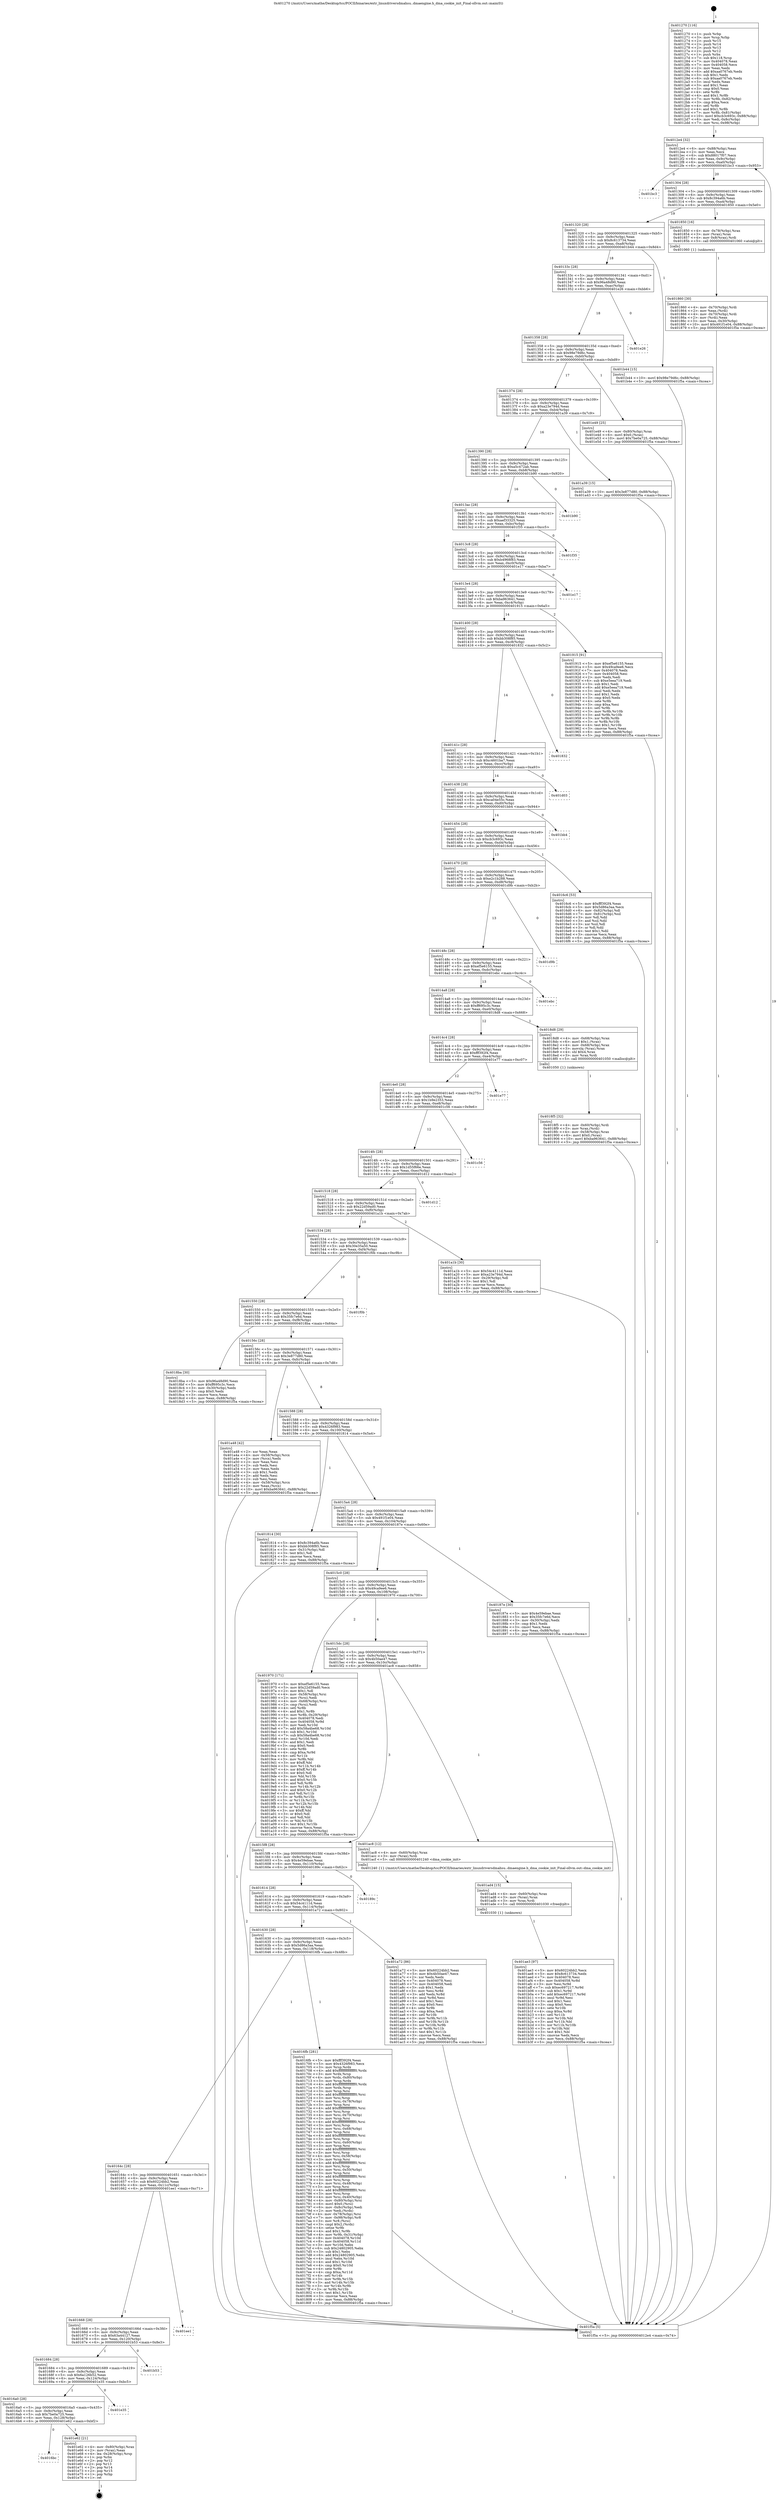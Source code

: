digraph "0x401270" {
  label = "0x401270 (/mnt/c/Users/mathe/Desktop/tcc/POCII/binaries/extr_linuxdriversdmahsu..dmaengine.h_dma_cookie_init_Final-ollvm.out::main(0))"
  labelloc = "t"
  node[shape=record]

  Entry [label="",width=0.3,height=0.3,shape=circle,fillcolor=black,style=filled]
  "0x4012e4" [label="{
     0x4012e4 [32]\l
     | [instrs]\l
     &nbsp;&nbsp;0x4012e4 \<+6\>: mov -0x88(%rbp),%eax\l
     &nbsp;&nbsp;0x4012ea \<+2\>: mov %eax,%ecx\l
     &nbsp;&nbsp;0x4012ec \<+6\>: sub $0x88017f07,%ecx\l
     &nbsp;&nbsp;0x4012f2 \<+6\>: mov %eax,-0x9c(%rbp)\l
     &nbsp;&nbsp;0x4012f8 \<+6\>: mov %ecx,-0xa0(%rbp)\l
     &nbsp;&nbsp;0x4012fe \<+6\>: je 0000000000401bc3 \<main+0x953\>\l
  }"]
  "0x401bc3" [label="{
     0x401bc3\l
  }", style=dashed]
  "0x401304" [label="{
     0x401304 [28]\l
     | [instrs]\l
     &nbsp;&nbsp;0x401304 \<+5\>: jmp 0000000000401309 \<main+0x99\>\l
     &nbsp;&nbsp;0x401309 \<+6\>: mov -0x9c(%rbp),%eax\l
     &nbsp;&nbsp;0x40130f \<+5\>: sub $0x8c394a6b,%eax\l
     &nbsp;&nbsp;0x401314 \<+6\>: mov %eax,-0xa4(%rbp)\l
     &nbsp;&nbsp;0x40131a \<+6\>: je 0000000000401850 \<main+0x5e0\>\l
  }"]
  Exit [label="",width=0.3,height=0.3,shape=circle,fillcolor=black,style=filled,peripheries=2]
  "0x401850" [label="{
     0x401850 [16]\l
     | [instrs]\l
     &nbsp;&nbsp;0x401850 \<+4\>: mov -0x78(%rbp),%rax\l
     &nbsp;&nbsp;0x401854 \<+3\>: mov (%rax),%rax\l
     &nbsp;&nbsp;0x401857 \<+4\>: mov 0x8(%rax),%rdi\l
     &nbsp;&nbsp;0x40185b \<+5\>: call 0000000000401060 \<atoi@plt\>\l
     | [calls]\l
     &nbsp;&nbsp;0x401060 \{1\} (unknown)\l
  }"]
  "0x401320" [label="{
     0x401320 [28]\l
     | [instrs]\l
     &nbsp;&nbsp;0x401320 \<+5\>: jmp 0000000000401325 \<main+0xb5\>\l
     &nbsp;&nbsp;0x401325 \<+6\>: mov -0x9c(%rbp),%eax\l
     &nbsp;&nbsp;0x40132b \<+5\>: sub $0x8c613734,%eax\l
     &nbsp;&nbsp;0x401330 \<+6\>: mov %eax,-0xa8(%rbp)\l
     &nbsp;&nbsp;0x401336 \<+6\>: je 0000000000401b44 \<main+0x8d4\>\l
  }"]
  "0x4016bc" [label="{
     0x4016bc\l
  }", style=dashed]
  "0x401b44" [label="{
     0x401b44 [15]\l
     | [instrs]\l
     &nbsp;&nbsp;0x401b44 \<+10\>: movl $0x98e79d6c,-0x88(%rbp)\l
     &nbsp;&nbsp;0x401b4e \<+5\>: jmp 0000000000401f5a \<main+0xcea\>\l
  }"]
  "0x40133c" [label="{
     0x40133c [28]\l
     | [instrs]\l
     &nbsp;&nbsp;0x40133c \<+5\>: jmp 0000000000401341 \<main+0xd1\>\l
     &nbsp;&nbsp;0x401341 \<+6\>: mov -0x9c(%rbp),%eax\l
     &nbsp;&nbsp;0x401347 \<+5\>: sub $0x96a48d90,%eax\l
     &nbsp;&nbsp;0x40134c \<+6\>: mov %eax,-0xac(%rbp)\l
     &nbsp;&nbsp;0x401352 \<+6\>: je 0000000000401e26 \<main+0xbb6\>\l
  }"]
  "0x401e62" [label="{
     0x401e62 [21]\l
     | [instrs]\l
     &nbsp;&nbsp;0x401e62 \<+4\>: mov -0x80(%rbp),%rax\l
     &nbsp;&nbsp;0x401e66 \<+2\>: mov (%rax),%eax\l
     &nbsp;&nbsp;0x401e68 \<+4\>: lea -0x28(%rbp),%rsp\l
     &nbsp;&nbsp;0x401e6c \<+1\>: pop %rbx\l
     &nbsp;&nbsp;0x401e6d \<+2\>: pop %r12\l
     &nbsp;&nbsp;0x401e6f \<+2\>: pop %r13\l
     &nbsp;&nbsp;0x401e71 \<+2\>: pop %r14\l
     &nbsp;&nbsp;0x401e73 \<+2\>: pop %r15\l
     &nbsp;&nbsp;0x401e75 \<+1\>: pop %rbp\l
     &nbsp;&nbsp;0x401e76 \<+1\>: ret\l
  }"]
  "0x401e26" [label="{
     0x401e26\l
  }", style=dashed]
  "0x401358" [label="{
     0x401358 [28]\l
     | [instrs]\l
     &nbsp;&nbsp;0x401358 \<+5\>: jmp 000000000040135d \<main+0xed\>\l
     &nbsp;&nbsp;0x40135d \<+6\>: mov -0x9c(%rbp),%eax\l
     &nbsp;&nbsp;0x401363 \<+5\>: sub $0x98e79d6c,%eax\l
     &nbsp;&nbsp;0x401368 \<+6\>: mov %eax,-0xb0(%rbp)\l
     &nbsp;&nbsp;0x40136e \<+6\>: je 0000000000401e49 \<main+0xbd9\>\l
  }"]
  "0x4016a0" [label="{
     0x4016a0 [28]\l
     | [instrs]\l
     &nbsp;&nbsp;0x4016a0 \<+5\>: jmp 00000000004016a5 \<main+0x435\>\l
     &nbsp;&nbsp;0x4016a5 \<+6\>: mov -0x9c(%rbp),%eax\l
     &nbsp;&nbsp;0x4016ab \<+5\>: sub $0x7be0a725,%eax\l
     &nbsp;&nbsp;0x4016b0 \<+6\>: mov %eax,-0x128(%rbp)\l
     &nbsp;&nbsp;0x4016b6 \<+6\>: je 0000000000401e62 \<main+0xbf2\>\l
  }"]
  "0x401e49" [label="{
     0x401e49 [25]\l
     | [instrs]\l
     &nbsp;&nbsp;0x401e49 \<+4\>: mov -0x80(%rbp),%rax\l
     &nbsp;&nbsp;0x401e4d \<+6\>: movl $0x0,(%rax)\l
     &nbsp;&nbsp;0x401e53 \<+10\>: movl $0x7be0a725,-0x88(%rbp)\l
     &nbsp;&nbsp;0x401e5d \<+5\>: jmp 0000000000401f5a \<main+0xcea\>\l
  }"]
  "0x401374" [label="{
     0x401374 [28]\l
     | [instrs]\l
     &nbsp;&nbsp;0x401374 \<+5\>: jmp 0000000000401379 \<main+0x109\>\l
     &nbsp;&nbsp;0x401379 \<+6\>: mov -0x9c(%rbp),%eax\l
     &nbsp;&nbsp;0x40137f \<+5\>: sub $0xa23e794d,%eax\l
     &nbsp;&nbsp;0x401384 \<+6\>: mov %eax,-0xb4(%rbp)\l
     &nbsp;&nbsp;0x40138a \<+6\>: je 0000000000401a39 \<main+0x7c9\>\l
  }"]
  "0x401e35" [label="{
     0x401e35\l
  }", style=dashed]
  "0x401a39" [label="{
     0x401a39 [15]\l
     | [instrs]\l
     &nbsp;&nbsp;0x401a39 \<+10\>: movl $0x3e877d80,-0x88(%rbp)\l
     &nbsp;&nbsp;0x401a43 \<+5\>: jmp 0000000000401f5a \<main+0xcea\>\l
  }"]
  "0x401390" [label="{
     0x401390 [28]\l
     | [instrs]\l
     &nbsp;&nbsp;0x401390 \<+5\>: jmp 0000000000401395 \<main+0x125\>\l
     &nbsp;&nbsp;0x401395 \<+6\>: mov -0x9c(%rbp),%eax\l
     &nbsp;&nbsp;0x40139b \<+5\>: sub $0xa5c472ab,%eax\l
     &nbsp;&nbsp;0x4013a0 \<+6\>: mov %eax,-0xb8(%rbp)\l
     &nbsp;&nbsp;0x4013a6 \<+6\>: je 0000000000401b90 \<main+0x920\>\l
  }"]
  "0x401684" [label="{
     0x401684 [28]\l
     | [instrs]\l
     &nbsp;&nbsp;0x401684 \<+5\>: jmp 0000000000401689 \<main+0x419\>\l
     &nbsp;&nbsp;0x401689 \<+6\>: mov -0x9c(%rbp),%eax\l
     &nbsp;&nbsp;0x40168f \<+5\>: sub $0x6a126b52,%eax\l
     &nbsp;&nbsp;0x401694 \<+6\>: mov %eax,-0x124(%rbp)\l
     &nbsp;&nbsp;0x40169a \<+6\>: je 0000000000401e35 \<main+0xbc5\>\l
  }"]
  "0x401b90" [label="{
     0x401b90\l
  }", style=dashed]
  "0x4013ac" [label="{
     0x4013ac [28]\l
     | [instrs]\l
     &nbsp;&nbsp;0x4013ac \<+5\>: jmp 00000000004013b1 \<main+0x141\>\l
     &nbsp;&nbsp;0x4013b1 \<+6\>: mov -0x9c(%rbp),%eax\l
     &nbsp;&nbsp;0x4013b7 \<+5\>: sub $0xaef33325,%eax\l
     &nbsp;&nbsp;0x4013bc \<+6\>: mov %eax,-0xbc(%rbp)\l
     &nbsp;&nbsp;0x4013c2 \<+6\>: je 0000000000401f35 \<main+0xcc5\>\l
  }"]
  "0x401b53" [label="{
     0x401b53\l
  }", style=dashed]
  "0x401f35" [label="{
     0x401f35\l
  }", style=dashed]
  "0x4013c8" [label="{
     0x4013c8 [28]\l
     | [instrs]\l
     &nbsp;&nbsp;0x4013c8 \<+5\>: jmp 00000000004013cd \<main+0x15d\>\l
     &nbsp;&nbsp;0x4013cd \<+6\>: mov -0x9c(%rbp),%eax\l
     &nbsp;&nbsp;0x4013d3 \<+5\>: sub $0xb4968f83,%eax\l
     &nbsp;&nbsp;0x4013d8 \<+6\>: mov %eax,-0xc0(%rbp)\l
     &nbsp;&nbsp;0x4013de \<+6\>: je 0000000000401e17 \<main+0xba7\>\l
  }"]
  "0x401668" [label="{
     0x401668 [28]\l
     | [instrs]\l
     &nbsp;&nbsp;0x401668 \<+5\>: jmp 000000000040166d \<main+0x3fd\>\l
     &nbsp;&nbsp;0x40166d \<+6\>: mov -0x9c(%rbp),%eax\l
     &nbsp;&nbsp;0x401673 \<+5\>: sub $0x63a44127,%eax\l
     &nbsp;&nbsp;0x401678 \<+6\>: mov %eax,-0x120(%rbp)\l
     &nbsp;&nbsp;0x40167e \<+6\>: je 0000000000401b53 \<main+0x8e3\>\l
  }"]
  "0x401e17" [label="{
     0x401e17\l
  }", style=dashed]
  "0x4013e4" [label="{
     0x4013e4 [28]\l
     | [instrs]\l
     &nbsp;&nbsp;0x4013e4 \<+5\>: jmp 00000000004013e9 \<main+0x179\>\l
     &nbsp;&nbsp;0x4013e9 \<+6\>: mov -0x9c(%rbp),%eax\l
     &nbsp;&nbsp;0x4013ef \<+5\>: sub $0xba963641,%eax\l
     &nbsp;&nbsp;0x4013f4 \<+6\>: mov %eax,-0xc4(%rbp)\l
     &nbsp;&nbsp;0x4013fa \<+6\>: je 0000000000401915 \<main+0x6a5\>\l
  }"]
  "0x401ee1" [label="{
     0x401ee1\l
  }", style=dashed]
  "0x401915" [label="{
     0x401915 [91]\l
     | [instrs]\l
     &nbsp;&nbsp;0x401915 \<+5\>: mov $0xef5e6155,%eax\l
     &nbsp;&nbsp;0x40191a \<+5\>: mov $0x49ca9ee6,%ecx\l
     &nbsp;&nbsp;0x40191f \<+7\>: mov 0x404078,%edx\l
     &nbsp;&nbsp;0x401926 \<+7\>: mov 0x404058,%esi\l
     &nbsp;&nbsp;0x40192d \<+2\>: mov %edx,%edi\l
     &nbsp;&nbsp;0x40192f \<+6\>: sub $0xe5eea719,%edi\l
     &nbsp;&nbsp;0x401935 \<+3\>: sub $0x1,%edi\l
     &nbsp;&nbsp;0x401938 \<+6\>: add $0xe5eea719,%edi\l
     &nbsp;&nbsp;0x40193e \<+3\>: imul %edi,%edx\l
     &nbsp;&nbsp;0x401941 \<+3\>: and $0x1,%edx\l
     &nbsp;&nbsp;0x401944 \<+3\>: cmp $0x0,%edx\l
     &nbsp;&nbsp;0x401947 \<+4\>: sete %r8b\l
     &nbsp;&nbsp;0x40194b \<+3\>: cmp $0xa,%esi\l
     &nbsp;&nbsp;0x40194e \<+4\>: setl %r9b\l
     &nbsp;&nbsp;0x401952 \<+3\>: mov %r8b,%r10b\l
     &nbsp;&nbsp;0x401955 \<+3\>: and %r9b,%r10b\l
     &nbsp;&nbsp;0x401958 \<+3\>: xor %r9b,%r8b\l
     &nbsp;&nbsp;0x40195b \<+3\>: or %r8b,%r10b\l
     &nbsp;&nbsp;0x40195e \<+4\>: test $0x1,%r10b\l
     &nbsp;&nbsp;0x401962 \<+3\>: cmovne %ecx,%eax\l
     &nbsp;&nbsp;0x401965 \<+6\>: mov %eax,-0x88(%rbp)\l
     &nbsp;&nbsp;0x40196b \<+5\>: jmp 0000000000401f5a \<main+0xcea\>\l
  }"]
  "0x401400" [label="{
     0x401400 [28]\l
     | [instrs]\l
     &nbsp;&nbsp;0x401400 \<+5\>: jmp 0000000000401405 \<main+0x195\>\l
     &nbsp;&nbsp;0x401405 \<+6\>: mov -0x9c(%rbp),%eax\l
     &nbsp;&nbsp;0x40140b \<+5\>: sub $0xbb308f85,%eax\l
     &nbsp;&nbsp;0x401410 \<+6\>: mov %eax,-0xc8(%rbp)\l
     &nbsp;&nbsp;0x401416 \<+6\>: je 0000000000401832 \<main+0x5c2\>\l
  }"]
  "0x401ae3" [label="{
     0x401ae3 [97]\l
     | [instrs]\l
     &nbsp;&nbsp;0x401ae3 \<+5\>: mov $0x60224bb2,%ecx\l
     &nbsp;&nbsp;0x401ae8 \<+5\>: mov $0x8c613734,%edx\l
     &nbsp;&nbsp;0x401aed \<+7\>: mov 0x404078,%esi\l
     &nbsp;&nbsp;0x401af4 \<+8\>: mov 0x404058,%r8d\l
     &nbsp;&nbsp;0x401afc \<+3\>: mov %esi,%r9d\l
     &nbsp;&nbsp;0x401aff \<+7\>: sub $0xec697217,%r9d\l
     &nbsp;&nbsp;0x401b06 \<+4\>: sub $0x1,%r9d\l
     &nbsp;&nbsp;0x401b0a \<+7\>: add $0xec697217,%r9d\l
     &nbsp;&nbsp;0x401b11 \<+4\>: imul %r9d,%esi\l
     &nbsp;&nbsp;0x401b15 \<+3\>: and $0x1,%esi\l
     &nbsp;&nbsp;0x401b18 \<+3\>: cmp $0x0,%esi\l
     &nbsp;&nbsp;0x401b1b \<+4\>: sete %r10b\l
     &nbsp;&nbsp;0x401b1f \<+4\>: cmp $0xa,%r8d\l
     &nbsp;&nbsp;0x401b23 \<+4\>: setl %r11b\l
     &nbsp;&nbsp;0x401b27 \<+3\>: mov %r10b,%bl\l
     &nbsp;&nbsp;0x401b2a \<+3\>: and %r11b,%bl\l
     &nbsp;&nbsp;0x401b2d \<+3\>: xor %r11b,%r10b\l
     &nbsp;&nbsp;0x401b30 \<+3\>: or %r10b,%bl\l
     &nbsp;&nbsp;0x401b33 \<+3\>: test $0x1,%bl\l
     &nbsp;&nbsp;0x401b36 \<+3\>: cmovne %edx,%ecx\l
     &nbsp;&nbsp;0x401b39 \<+6\>: mov %ecx,-0x88(%rbp)\l
     &nbsp;&nbsp;0x401b3f \<+5\>: jmp 0000000000401f5a \<main+0xcea\>\l
  }"]
  "0x401832" [label="{
     0x401832\l
  }", style=dashed]
  "0x40141c" [label="{
     0x40141c [28]\l
     | [instrs]\l
     &nbsp;&nbsp;0x40141c \<+5\>: jmp 0000000000401421 \<main+0x1b1\>\l
     &nbsp;&nbsp;0x401421 \<+6\>: mov -0x9c(%rbp),%eax\l
     &nbsp;&nbsp;0x401427 \<+5\>: sub $0xc4601ba7,%eax\l
     &nbsp;&nbsp;0x40142c \<+6\>: mov %eax,-0xcc(%rbp)\l
     &nbsp;&nbsp;0x401432 \<+6\>: je 0000000000401d03 \<main+0xa93\>\l
  }"]
  "0x401ad4" [label="{
     0x401ad4 [15]\l
     | [instrs]\l
     &nbsp;&nbsp;0x401ad4 \<+4\>: mov -0x60(%rbp),%rax\l
     &nbsp;&nbsp;0x401ad8 \<+3\>: mov (%rax),%rax\l
     &nbsp;&nbsp;0x401adb \<+3\>: mov %rax,%rdi\l
     &nbsp;&nbsp;0x401ade \<+5\>: call 0000000000401030 \<free@plt\>\l
     | [calls]\l
     &nbsp;&nbsp;0x401030 \{1\} (unknown)\l
  }"]
  "0x401d03" [label="{
     0x401d03\l
  }", style=dashed]
  "0x401438" [label="{
     0x401438 [28]\l
     | [instrs]\l
     &nbsp;&nbsp;0x401438 \<+5\>: jmp 000000000040143d \<main+0x1cd\>\l
     &nbsp;&nbsp;0x40143d \<+6\>: mov -0x9c(%rbp),%eax\l
     &nbsp;&nbsp;0x401443 \<+5\>: sub $0xca04e55c,%eax\l
     &nbsp;&nbsp;0x401448 \<+6\>: mov %eax,-0xd0(%rbp)\l
     &nbsp;&nbsp;0x40144e \<+6\>: je 0000000000401bb4 \<main+0x944\>\l
  }"]
  "0x4018f5" [label="{
     0x4018f5 [32]\l
     | [instrs]\l
     &nbsp;&nbsp;0x4018f5 \<+4\>: mov -0x60(%rbp),%rdi\l
     &nbsp;&nbsp;0x4018f9 \<+3\>: mov %rax,(%rdi)\l
     &nbsp;&nbsp;0x4018fc \<+4\>: mov -0x58(%rbp),%rax\l
     &nbsp;&nbsp;0x401900 \<+6\>: movl $0x0,(%rax)\l
     &nbsp;&nbsp;0x401906 \<+10\>: movl $0xba963641,-0x88(%rbp)\l
     &nbsp;&nbsp;0x401910 \<+5\>: jmp 0000000000401f5a \<main+0xcea\>\l
  }"]
  "0x401bb4" [label="{
     0x401bb4\l
  }", style=dashed]
  "0x401454" [label="{
     0x401454 [28]\l
     | [instrs]\l
     &nbsp;&nbsp;0x401454 \<+5\>: jmp 0000000000401459 \<main+0x1e9\>\l
     &nbsp;&nbsp;0x401459 \<+6\>: mov -0x9c(%rbp),%eax\l
     &nbsp;&nbsp;0x40145f \<+5\>: sub $0xcb3c693c,%eax\l
     &nbsp;&nbsp;0x401464 \<+6\>: mov %eax,-0xd4(%rbp)\l
     &nbsp;&nbsp;0x40146a \<+6\>: je 00000000004016c6 \<main+0x456\>\l
  }"]
  "0x401860" [label="{
     0x401860 [30]\l
     | [instrs]\l
     &nbsp;&nbsp;0x401860 \<+4\>: mov -0x70(%rbp),%rdi\l
     &nbsp;&nbsp;0x401864 \<+2\>: mov %eax,(%rdi)\l
     &nbsp;&nbsp;0x401866 \<+4\>: mov -0x70(%rbp),%rdi\l
     &nbsp;&nbsp;0x40186a \<+2\>: mov (%rdi),%eax\l
     &nbsp;&nbsp;0x40186c \<+3\>: mov %eax,-0x30(%rbp)\l
     &nbsp;&nbsp;0x40186f \<+10\>: movl $0x491f1e04,-0x88(%rbp)\l
     &nbsp;&nbsp;0x401879 \<+5\>: jmp 0000000000401f5a \<main+0xcea\>\l
  }"]
  "0x4016c6" [label="{
     0x4016c6 [53]\l
     | [instrs]\l
     &nbsp;&nbsp;0x4016c6 \<+5\>: mov $0xfff392f4,%eax\l
     &nbsp;&nbsp;0x4016cb \<+5\>: mov $0x5d86a3aa,%ecx\l
     &nbsp;&nbsp;0x4016d0 \<+6\>: mov -0x82(%rbp),%dl\l
     &nbsp;&nbsp;0x4016d6 \<+7\>: mov -0x81(%rbp),%sil\l
     &nbsp;&nbsp;0x4016dd \<+3\>: mov %dl,%dil\l
     &nbsp;&nbsp;0x4016e0 \<+3\>: and %sil,%dil\l
     &nbsp;&nbsp;0x4016e3 \<+3\>: xor %sil,%dl\l
     &nbsp;&nbsp;0x4016e6 \<+3\>: or %dl,%dil\l
     &nbsp;&nbsp;0x4016e9 \<+4\>: test $0x1,%dil\l
     &nbsp;&nbsp;0x4016ed \<+3\>: cmovne %ecx,%eax\l
     &nbsp;&nbsp;0x4016f0 \<+6\>: mov %eax,-0x88(%rbp)\l
     &nbsp;&nbsp;0x4016f6 \<+5\>: jmp 0000000000401f5a \<main+0xcea\>\l
  }"]
  "0x401470" [label="{
     0x401470 [28]\l
     | [instrs]\l
     &nbsp;&nbsp;0x401470 \<+5\>: jmp 0000000000401475 \<main+0x205\>\l
     &nbsp;&nbsp;0x401475 \<+6\>: mov -0x9c(%rbp),%eax\l
     &nbsp;&nbsp;0x40147b \<+5\>: sub $0xe2c1b288,%eax\l
     &nbsp;&nbsp;0x401480 \<+6\>: mov %eax,-0xd8(%rbp)\l
     &nbsp;&nbsp;0x401486 \<+6\>: je 0000000000401d9b \<main+0xb2b\>\l
  }"]
  "0x401f5a" [label="{
     0x401f5a [5]\l
     | [instrs]\l
     &nbsp;&nbsp;0x401f5a \<+5\>: jmp 00000000004012e4 \<main+0x74\>\l
  }"]
  "0x401270" [label="{
     0x401270 [116]\l
     | [instrs]\l
     &nbsp;&nbsp;0x401270 \<+1\>: push %rbp\l
     &nbsp;&nbsp;0x401271 \<+3\>: mov %rsp,%rbp\l
     &nbsp;&nbsp;0x401274 \<+2\>: push %r15\l
     &nbsp;&nbsp;0x401276 \<+2\>: push %r14\l
     &nbsp;&nbsp;0x401278 \<+2\>: push %r13\l
     &nbsp;&nbsp;0x40127a \<+2\>: push %r12\l
     &nbsp;&nbsp;0x40127c \<+1\>: push %rbx\l
     &nbsp;&nbsp;0x40127d \<+7\>: sub $0x118,%rsp\l
     &nbsp;&nbsp;0x401284 \<+7\>: mov 0x404078,%eax\l
     &nbsp;&nbsp;0x40128b \<+7\>: mov 0x404058,%ecx\l
     &nbsp;&nbsp;0x401292 \<+2\>: mov %eax,%edx\l
     &nbsp;&nbsp;0x401294 \<+6\>: add $0xaa0767eb,%edx\l
     &nbsp;&nbsp;0x40129a \<+3\>: sub $0x1,%edx\l
     &nbsp;&nbsp;0x40129d \<+6\>: sub $0xaa0767eb,%edx\l
     &nbsp;&nbsp;0x4012a3 \<+3\>: imul %edx,%eax\l
     &nbsp;&nbsp;0x4012a6 \<+3\>: and $0x1,%eax\l
     &nbsp;&nbsp;0x4012a9 \<+3\>: cmp $0x0,%eax\l
     &nbsp;&nbsp;0x4012ac \<+4\>: sete %r8b\l
     &nbsp;&nbsp;0x4012b0 \<+4\>: and $0x1,%r8b\l
     &nbsp;&nbsp;0x4012b4 \<+7\>: mov %r8b,-0x82(%rbp)\l
     &nbsp;&nbsp;0x4012bb \<+3\>: cmp $0xa,%ecx\l
     &nbsp;&nbsp;0x4012be \<+4\>: setl %r8b\l
     &nbsp;&nbsp;0x4012c2 \<+4\>: and $0x1,%r8b\l
     &nbsp;&nbsp;0x4012c6 \<+7\>: mov %r8b,-0x81(%rbp)\l
     &nbsp;&nbsp;0x4012cd \<+10\>: movl $0xcb3c693c,-0x88(%rbp)\l
     &nbsp;&nbsp;0x4012d7 \<+6\>: mov %edi,-0x8c(%rbp)\l
     &nbsp;&nbsp;0x4012dd \<+7\>: mov %rsi,-0x98(%rbp)\l
  }"]
  "0x40164c" [label="{
     0x40164c [28]\l
     | [instrs]\l
     &nbsp;&nbsp;0x40164c \<+5\>: jmp 0000000000401651 \<main+0x3e1\>\l
     &nbsp;&nbsp;0x401651 \<+6\>: mov -0x9c(%rbp),%eax\l
     &nbsp;&nbsp;0x401657 \<+5\>: sub $0x60224bb2,%eax\l
     &nbsp;&nbsp;0x40165c \<+6\>: mov %eax,-0x11c(%rbp)\l
     &nbsp;&nbsp;0x401662 \<+6\>: je 0000000000401ee1 \<main+0xc71\>\l
  }"]
  "0x401d9b" [label="{
     0x401d9b\l
  }", style=dashed]
  "0x40148c" [label="{
     0x40148c [28]\l
     | [instrs]\l
     &nbsp;&nbsp;0x40148c \<+5\>: jmp 0000000000401491 \<main+0x221\>\l
     &nbsp;&nbsp;0x401491 \<+6\>: mov -0x9c(%rbp),%eax\l
     &nbsp;&nbsp;0x401497 \<+5\>: sub $0xef5e6155,%eax\l
     &nbsp;&nbsp;0x40149c \<+6\>: mov %eax,-0xdc(%rbp)\l
     &nbsp;&nbsp;0x4014a2 \<+6\>: je 0000000000401ebc \<main+0xc4c\>\l
  }"]
  "0x4016fb" [label="{
     0x4016fb [281]\l
     | [instrs]\l
     &nbsp;&nbsp;0x4016fb \<+5\>: mov $0xfff392f4,%eax\l
     &nbsp;&nbsp;0x401700 \<+5\>: mov $0x4326f983,%ecx\l
     &nbsp;&nbsp;0x401705 \<+3\>: mov %rsp,%rdx\l
     &nbsp;&nbsp;0x401708 \<+4\>: add $0xfffffffffffffff0,%rdx\l
     &nbsp;&nbsp;0x40170c \<+3\>: mov %rdx,%rsp\l
     &nbsp;&nbsp;0x40170f \<+4\>: mov %rdx,-0x80(%rbp)\l
     &nbsp;&nbsp;0x401713 \<+3\>: mov %rsp,%rdx\l
     &nbsp;&nbsp;0x401716 \<+4\>: add $0xfffffffffffffff0,%rdx\l
     &nbsp;&nbsp;0x40171a \<+3\>: mov %rdx,%rsp\l
     &nbsp;&nbsp;0x40171d \<+3\>: mov %rsp,%rsi\l
     &nbsp;&nbsp;0x401720 \<+4\>: add $0xfffffffffffffff0,%rsi\l
     &nbsp;&nbsp;0x401724 \<+3\>: mov %rsi,%rsp\l
     &nbsp;&nbsp;0x401727 \<+4\>: mov %rsi,-0x78(%rbp)\l
     &nbsp;&nbsp;0x40172b \<+3\>: mov %rsp,%rsi\l
     &nbsp;&nbsp;0x40172e \<+4\>: add $0xfffffffffffffff0,%rsi\l
     &nbsp;&nbsp;0x401732 \<+3\>: mov %rsi,%rsp\l
     &nbsp;&nbsp;0x401735 \<+4\>: mov %rsi,-0x70(%rbp)\l
     &nbsp;&nbsp;0x401739 \<+3\>: mov %rsp,%rsi\l
     &nbsp;&nbsp;0x40173c \<+4\>: add $0xfffffffffffffff0,%rsi\l
     &nbsp;&nbsp;0x401740 \<+3\>: mov %rsi,%rsp\l
     &nbsp;&nbsp;0x401743 \<+4\>: mov %rsi,-0x68(%rbp)\l
     &nbsp;&nbsp;0x401747 \<+3\>: mov %rsp,%rsi\l
     &nbsp;&nbsp;0x40174a \<+4\>: add $0xfffffffffffffff0,%rsi\l
     &nbsp;&nbsp;0x40174e \<+3\>: mov %rsi,%rsp\l
     &nbsp;&nbsp;0x401751 \<+4\>: mov %rsi,-0x60(%rbp)\l
     &nbsp;&nbsp;0x401755 \<+3\>: mov %rsp,%rsi\l
     &nbsp;&nbsp;0x401758 \<+4\>: add $0xfffffffffffffff0,%rsi\l
     &nbsp;&nbsp;0x40175c \<+3\>: mov %rsi,%rsp\l
     &nbsp;&nbsp;0x40175f \<+4\>: mov %rsi,-0x58(%rbp)\l
     &nbsp;&nbsp;0x401763 \<+3\>: mov %rsp,%rsi\l
     &nbsp;&nbsp;0x401766 \<+4\>: add $0xfffffffffffffff0,%rsi\l
     &nbsp;&nbsp;0x40176a \<+3\>: mov %rsi,%rsp\l
     &nbsp;&nbsp;0x40176d \<+4\>: mov %rsi,-0x50(%rbp)\l
     &nbsp;&nbsp;0x401771 \<+3\>: mov %rsp,%rsi\l
     &nbsp;&nbsp;0x401774 \<+4\>: add $0xfffffffffffffff0,%rsi\l
     &nbsp;&nbsp;0x401778 \<+3\>: mov %rsi,%rsp\l
     &nbsp;&nbsp;0x40177b \<+4\>: mov %rsi,-0x48(%rbp)\l
     &nbsp;&nbsp;0x40177f \<+3\>: mov %rsp,%rsi\l
     &nbsp;&nbsp;0x401782 \<+4\>: add $0xfffffffffffffff0,%rsi\l
     &nbsp;&nbsp;0x401786 \<+3\>: mov %rsi,%rsp\l
     &nbsp;&nbsp;0x401789 \<+4\>: mov %rsi,-0x40(%rbp)\l
     &nbsp;&nbsp;0x40178d \<+4\>: mov -0x80(%rbp),%rsi\l
     &nbsp;&nbsp;0x401791 \<+6\>: movl $0x0,(%rsi)\l
     &nbsp;&nbsp;0x401797 \<+6\>: mov -0x8c(%rbp),%edi\l
     &nbsp;&nbsp;0x40179d \<+2\>: mov %edi,(%rdx)\l
     &nbsp;&nbsp;0x40179f \<+4\>: mov -0x78(%rbp),%rsi\l
     &nbsp;&nbsp;0x4017a3 \<+7\>: mov -0x98(%rbp),%r8\l
     &nbsp;&nbsp;0x4017aa \<+3\>: mov %r8,(%rsi)\l
     &nbsp;&nbsp;0x4017ad \<+3\>: cmpl $0x2,(%rdx)\l
     &nbsp;&nbsp;0x4017b0 \<+4\>: setne %r9b\l
     &nbsp;&nbsp;0x4017b4 \<+4\>: and $0x1,%r9b\l
     &nbsp;&nbsp;0x4017b8 \<+4\>: mov %r9b,-0x31(%rbp)\l
     &nbsp;&nbsp;0x4017bc \<+8\>: mov 0x404078,%r10d\l
     &nbsp;&nbsp;0x4017c4 \<+8\>: mov 0x404058,%r11d\l
     &nbsp;&nbsp;0x4017cc \<+3\>: mov %r10d,%ebx\l
     &nbsp;&nbsp;0x4017cf \<+6\>: sub $0x24802905,%ebx\l
     &nbsp;&nbsp;0x4017d5 \<+3\>: sub $0x1,%ebx\l
     &nbsp;&nbsp;0x4017d8 \<+6\>: add $0x24802905,%ebx\l
     &nbsp;&nbsp;0x4017de \<+4\>: imul %ebx,%r10d\l
     &nbsp;&nbsp;0x4017e2 \<+4\>: and $0x1,%r10d\l
     &nbsp;&nbsp;0x4017e6 \<+4\>: cmp $0x0,%r10d\l
     &nbsp;&nbsp;0x4017ea \<+4\>: sete %r9b\l
     &nbsp;&nbsp;0x4017ee \<+4\>: cmp $0xa,%r11d\l
     &nbsp;&nbsp;0x4017f2 \<+4\>: setl %r14b\l
     &nbsp;&nbsp;0x4017f6 \<+3\>: mov %r9b,%r15b\l
     &nbsp;&nbsp;0x4017f9 \<+3\>: and %r14b,%r15b\l
     &nbsp;&nbsp;0x4017fc \<+3\>: xor %r14b,%r9b\l
     &nbsp;&nbsp;0x4017ff \<+3\>: or %r9b,%r15b\l
     &nbsp;&nbsp;0x401802 \<+4\>: test $0x1,%r15b\l
     &nbsp;&nbsp;0x401806 \<+3\>: cmovne %ecx,%eax\l
     &nbsp;&nbsp;0x401809 \<+6\>: mov %eax,-0x88(%rbp)\l
     &nbsp;&nbsp;0x40180f \<+5\>: jmp 0000000000401f5a \<main+0xcea\>\l
  }"]
  "0x401ebc" [label="{
     0x401ebc\l
  }", style=dashed]
  "0x4014a8" [label="{
     0x4014a8 [28]\l
     | [instrs]\l
     &nbsp;&nbsp;0x4014a8 \<+5\>: jmp 00000000004014ad \<main+0x23d\>\l
     &nbsp;&nbsp;0x4014ad \<+6\>: mov -0x9c(%rbp),%eax\l
     &nbsp;&nbsp;0x4014b3 \<+5\>: sub $0xff695c3c,%eax\l
     &nbsp;&nbsp;0x4014b8 \<+6\>: mov %eax,-0xe0(%rbp)\l
     &nbsp;&nbsp;0x4014be \<+6\>: je 00000000004018d8 \<main+0x668\>\l
  }"]
  "0x401630" [label="{
     0x401630 [28]\l
     | [instrs]\l
     &nbsp;&nbsp;0x401630 \<+5\>: jmp 0000000000401635 \<main+0x3c5\>\l
     &nbsp;&nbsp;0x401635 \<+6\>: mov -0x9c(%rbp),%eax\l
     &nbsp;&nbsp;0x40163b \<+5\>: sub $0x5d86a3aa,%eax\l
     &nbsp;&nbsp;0x401640 \<+6\>: mov %eax,-0x118(%rbp)\l
     &nbsp;&nbsp;0x401646 \<+6\>: je 00000000004016fb \<main+0x48b\>\l
  }"]
  "0x4018d8" [label="{
     0x4018d8 [29]\l
     | [instrs]\l
     &nbsp;&nbsp;0x4018d8 \<+4\>: mov -0x68(%rbp),%rax\l
     &nbsp;&nbsp;0x4018dc \<+6\>: movl $0x1,(%rax)\l
     &nbsp;&nbsp;0x4018e2 \<+4\>: mov -0x68(%rbp),%rax\l
     &nbsp;&nbsp;0x4018e6 \<+3\>: movslq (%rax),%rax\l
     &nbsp;&nbsp;0x4018e9 \<+4\>: shl $0x4,%rax\l
     &nbsp;&nbsp;0x4018ed \<+3\>: mov %rax,%rdi\l
     &nbsp;&nbsp;0x4018f0 \<+5\>: call 0000000000401050 \<malloc@plt\>\l
     | [calls]\l
     &nbsp;&nbsp;0x401050 \{1\} (unknown)\l
  }"]
  "0x4014c4" [label="{
     0x4014c4 [28]\l
     | [instrs]\l
     &nbsp;&nbsp;0x4014c4 \<+5\>: jmp 00000000004014c9 \<main+0x259\>\l
     &nbsp;&nbsp;0x4014c9 \<+6\>: mov -0x9c(%rbp),%eax\l
     &nbsp;&nbsp;0x4014cf \<+5\>: sub $0xfff392f4,%eax\l
     &nbsp;&nbsp;0x4014d4 \<+6\>: mov %eax,-0xe4(%rbp)\l
     &nbsp;&nbsp;0x4014da \<+6\>: je 0000000000401e77 \<main+0xc07\>\l
  }"]
  "0x401a72" [label="{
     0x401a72 [86]\l
     | [instrs]\l
     &nbsp;&nbsp;0x401a72 \<+5\>: mov $0x60224bb2,%eax\l
     &nbsp;&nbsp;0x401a77 \<+5\>: mov $0x4b50ae47,%ecx\l
     &nbsp;&nbsp;0x401a7c \<+2\>: xor %edx,%edx\l
     &nbsp;&nbsp;0x401a7e \<+7\>: mov 0x404078,%esi\l
     &nbsp;&nbsp;0x401a85 \<+7\>: mov 0x404058,%edi\l
     &nbsp;&nbsp;0x401a8c \<+3\>: sub $0x1,%edx\l
     &nbsp;&nbsp;0x401a8f \<+3\>: mov %esi,%r8d\l
     &nbsp;&nbsp;0x401a92 \<+3\>: add %edx,%r8d\l
     &nbsp;&nbsp;0x401a95 \<+4\>: imul %r8d,%esi\l
     &nbsp;&nbsp;0x401a99 \<+3\>: and $0x1,%esi\l
     &nbsp;&nbsp;0x401a9c \<+3\>: cmp $0x0,%esi\l
     &nbsp;&nbsp;0x401a9f \<+4\>: sete %r9b\l
     &nbsp;&nbsp;0x401aa3 \<+3\>: cmp $0xa,%edi\l
     &nbsp;&nbsp;0x401aa6 \<+4\>: setl %r10b\l
     &nbsp;&nbsp;0x401aaa \<+3\>: mov %r9b,%r11b\l
     &nbsp;&nbsp;0x401aad \<+3\>: and %r10b,%r11b\l
     &nbsp;&nbsp;0x401ab0 \<+3\>: xor %r10b,%r9b\l
     &nbsp;&nbsp;0x401ab3 \<+3\>: or %r9b,%r11b\l
     &nbsp;&nbsp;0x401ab6 \<+4\>: test $0x1,%r11b\l
     &nbsp;&nbsp;0x401aba \<+3\>: cmovne %ecx,%eax\l
     &nbsp;&nbsp;0x401abd \<+6\>: mov %eax,-0x88(%rbp)\l
     &nbsp;&nbsp;0x401ac3 \<+5\>: jmp 0000000000401f5a \<main+0xcea\>\l
  }"]
  "0x401e77" [label="{
     0x401e77\l
  }", style=dashed]
  "0x4014e0" [label="{
     0x4014e0 [28]\l
     | [instrs]\l
     &nbsp;&nbsp;0x4014e0 \<+5\>: jmp 00000000004014e5 \<main+0x275\>\l
     &nbsp;&nbsp;0x4014e5 \<+6\>: mov -0x9c(%rbp),%eax\l
     &nbsp;&nbsp;0x4014eb \<+5\>: sub $0x1b9e2353,%eax\l
     &nbsp;&nbsp;0x4014f0 \<+6\>: mov %eax,-0xe8(%rbp)\l
     &nbsp;&nbsp;0x4014f6 \<+6\>: je 0000000000401c56 \<main+0x9e6\>\l
  }"]
  "0x401614" [label="{
     0x401614 [28]\l
     | [instrs]\l
     &nbsp;&nbsp;0x401614 \<+5\>: jmp 0000000000401619 \<main+0x3a9\>\l
     &nbsp;&nbsp;0x401619 \<+6\>: mov -0x9c(%rbp),%eax\l
     &nbsp;&nbsp;0x40161f \<+5\>: sub $0x54c4111d,%eax\l
     &nbsp;&nbsp;0x401624 \<+6\>: mov %eax,-0x114(%rbp)\l
     &nbsp;&nbsp;0x40162a \<+6\>: je 0000000000401a72 \<main+0x802\>\l
  }"]
  "0x401c56" [label="{
     0x401c56\l
  }", style=dashed]
  "0x4014fc" [label="{
     0x4014fc [28]\l
     | [instrs]\l
     &nbsp;&nbsp;0x4014fc \<+5\>: jmp 0000000000401501 \<main+0x291\>\l
     &nbsp;&nbsp;0x401501 \<+6\>: mov -0x9c(%rbp),%eax\l
     &nbsp;&nbsp;0x401507 \<+5\>: sub $0x1d55f66e,%eax\l
     &nbsp;&nbsp;0x40150c \<+6\>: mov %eax,-0xec(%rbp)\l
     &nbsp;&nbsp;0x401512 \<+6\>: je 0000000000401d12 \<main+0xaa2\>\l
  }"]
  "0x40189c" [label="{
     0x40189c\l
  }", style=dashed]
  "0x401d12" [label="{
     0x401d12\l
  }", style=dashed]
  "0x401518" [label="{
     0x401518 [28]\l
     | [instrs]\l
     &nbsp;&nbsp;0x401518 \<+5\>: jmp 000000000040151d \<main+0x2ad\>\l
     &nbsp;&nbsp;0x40151d \<+6\>: mov -0x9c(%rbp),%eax\l
     &nbsp;&nbsp;0x401523 \<+5\>: sub $0x22d59ad0,%eax\l
     &nbsp;&nbsp;0x401528 \<+6\>: mov %eax,-0xf0(%rbp)\l
     &nbsp;&nbsp;0x40152e \<+6\>: je 0000000000401a1b \<main+0x7ab\>\l
  }"]
  "0x4015f8" [label="{
     0x4015f8 [28]\l
     | [instrs]\l
     &nbsp;&nbsp;0x4015f8 \<+5\>: jmp 00000000004015fd \<main+0x38d\>\l
     &nbsp;&nbsp;0x4015fd \<+6\>: mov -0x9c(%rbp),%eax\l
     &nbsp;&nbsp;0x401603 \<+5\>: sub $0x4e59ebae,%eax\l
     &nbsp;&nbsp;0x401608 \<+6\>: mov %eax,-0x110(%rbp)\l
     &nbsp;&nbsp;0x40160e \<+6\>: je 000000000040189c \<main+0x62c\>\l
  }"]
  "0x401a1b" [label="{
     0x401a1b [30]\l
     | [instrs]\l
     &nbsp;&nbsp;0x401a1b \<+5\>: mov $0x54c4111d,%eax\l
     &nbsp;&nbsp;0x401a20 \<+5\>: mov $0xa23e794d,%ecx\l
     &nbsp;&nbsp;0x401a25 \<+3\>: mov -0x29(%rbp),%dl\l
     &nbsp;&nbsp;0x401a28 \<+3\>: test $0x1,%dl\l
     &nbsp;&nbsp;0x401a2b \<+3\>: cmovne %ecx,%eax\l
     &nbsp;&nbsp;0x401a2e \<+6\>: mov %eax,-0x88(%rbp)\l
     &nbsp;&nbsp;0x401a34 \<+5\>: jmp 0000000000401f5a \<main+0xcea\>\l
  }"]
  "0x401534" [label="{
     0x401534 [28]\l
     | [instrs]\l
     &nbsp;&nbsp;0x401534 \<+5\>: jmp 0000000000401539 \<main+0x2c9\>\l
     &nbsp;&nbsp;0x401539 \<+6\>: mov -0x9c(%rbp),%eax\l
     &nbsp;&nbsp;0x40153f \<+5\>: sub $0x30e35a50,%eax\l
     &nbsp;&nbsp;0x401544 \<+6\>: mov %eax,-0xf4(%rbp)\l
     &nbsp;&nbsp;0x40154a \<+6\>: je 0000000000401f0b \<main+0xc9b\>\l
  }"]
  "0x401ac8" [label="{
     0x401ac8 [12]\l
     | [instrs]\l
     &nbsp;&nbsp;0x401ac8 \<+4\>: mov -0x60(%rbp),%rax\l
     &nbsp;&nbsp;0x401acc \<+3\>: mov (%rax),%rdi\l
     &nbsp;&nbsp;0x401acf \<+5\>: call 0000000000401240 \<dma_cookie_init\>\l
     | [calls]\l
     &nbsp;&nbsp;0x401240 \{1\} (/mnt/c/Users/mathe/Desktop/tcc/POCII/binaries/extr_linuxdriversdmahsu..dmaengine.h_dma_cookie_init_Final-ollvm.out::dma_cookie_init)\l
  }"]
  "0x401f0b" [label="{
     0x401f0b\l
  }", style=dashed]
  "0x401550" [label="{
     0x401550 [28]\l
     | [instrs]\l
     &nbsp;&nbsp;0x401550 \<+5\>: jmp 0000000000401555 \<main+0x2e5\>\l
     &nbsp;&nbsp;0x401555 \<+6\>: mov -0x9c(%rbp),%eax\l
     &nbsp;&nbsp;0x40155b \<+5\>: sub $0x35fc7e6d,%eax\l
     &nbsp;&nbsp;0x401560 \<+6\>: mov %eax,-0xf8(%rbp)\l
     &nbsp;&nbsp;0x401566 \<+6\>: je 00000000004018ba \<main+0x64a\>\l
  }"]
  "0x4015dc" [label="{
     0x4015dc [28]\l
     | [instrs]\l
     &nbsp;&nbsp;0x4015dc \<+5\>: jmp 00000000004015e1 \<main+0x371\>\l
     &nbsp;&nbsp;0x4015e1 \<+6\>: mov -0x9c(%rbp),%eax\l
     &nbsp;&nbsp;0x4015e7 \<+5\>: sub $0x4b50ae47,%eax\l
     &nbsp;&nbsp;0x4015ec \<+6\>: mov %eax,-0x10c(%rbp)\l
     &nbsp;&nbsp;0x4015f2 \<+6\>: je 0000000000401ac8 \<main+0x858\>\l
  }"]
  "0x4018ba" [label="{
     0x4018ba [30]\l
     | [instrs]\l
     &nbsp;&nbsp;0x4018ba \<+5\>: mov $0x96a48d90,%eax\l
     &nbsp;&nbsp;0x4018bf \<+5\>: mov $0xff695c3c,%ecx\l
     &nbsp;&nbsp;0x4018c4 \<+3\>: mov -0x30(%rbp),%edx\l
     &nbsp;&nbsp;0x4018c7 \<+3\>: cmp $0x0,%edx\l
     &nbsp;&nbsp;0x4018ca \<+3\>: cmove %ecx,%eax\l
     &nbsp;&nbsp;0x4018cd \<+6\>: mov %eax,-0x88(%rbp)\l
     &nbsp;&nbsp;0x4018d3 \<+5\>: jmp 0000000000401f5a \<main+0xcea\>\l
  }"]
  "0x40156c" [label="{
     0x40156c [28]\l
     | [instrs]\l
     &nbsp;&nbsp;0x40156c \<+5\>: jmp 0000000000401571 \<main+0x301\>\l
     &nbsp;&nbsp;0x401571 \<+6\>: mov -0x9c(%rbp),%eax\l
     &nbsp;&nbsp;0x401577 \<+5\>: sub $0x3e877d80,%eax\l
     &nbsp;&nbsp;0x40157c \<+6\>: mov %eax,-0xfc(%rbp)\l
     &nbsp;&nbsp;0x401582 \<+6\>: je 0000000000401a48 \<main+0x7d8\>\l
  }"]
  "0x401970" [label="{
     0x401970 [171]\l
     | [instrs]\l
     &nbsp;&nbsp;0x401970 \<+5\>: mov $0xef5e6155,%eax\l
     &nbsp;&nbsp;0x401975 \<+5\>: mov $0x22d59ad0,%ecx\l
     &nbsp;&nbsp;0x40197a \<+2\>: mov $0x1,%dl\l
     &nbsp;&nbsp;0x40197c \<+4\>: mov -0x58(%rbp),%rsi\l
     &nbsp;&nbsp;0x401980 \<+2\>: mov (%rsi),%edi\l
     &nbsp;&nbsp;0x401982 \<+4\>: mov -0x68(%rbp),%rsi\l
     &nbsp;&nbsp;0x401986 \<+2\>: cmp (%rsi),%edi\l
     &nbsp;&nbsp;0x401988 \<+4\>: setl %r8b\l
     &nbsp;&nbsp;0x40198c \<+4\>: and $0x1,%r8b\l
     &nbsp;&nbsp;0x401990 \<+4\>: mov %r8b,-0x29(%rbp)\l
     &nbsp;&nbsp;0x401994 \<+7\>: mov 0x404078,%edi\l
     &nbsp;&nbsp;0x40199b \<+8\>: mov 0x404058,%r9d\l
     &nbsp;&nbsp;0x4019a3 \<+3\>: mov %edi,%r10d\l
     &nbsp;&nbsp;0x4019a6 \<+7\>: add $0x58a4be68,%r10d\l
     &nbsp;&nbsp;0x4019ad \<+4\>: sub $0x1,%r10d\l
     &nbsp;&nbsp;0x4019b1 \<+7\>: sub $0x58a4be68,%r10d\l
     &nbsp;&nbsp;0x4019b8 \<+4\>: imul %r10d,%edi\l
     &nbsp;&nbsp;0x4019bc \<+3\>: and $0x1,%edi\l
     &nbsp;&nbsp;0x4019bf \<+3\>: cmp $0x0,%edi\l
     &nbsp;&nbsp;0x4019c2 \<+4\>: sete %r8b\l
     &nbsp;&nbsp;0x4019c6 \<+4\>: cmp $0xa,%r9d\l
     &nbsp;&nbsp;0x4019ca \<+4\>: setl %r11b\l
     &nbsp;&nbsp;0x4019ce \<+3\>: mov %r8b,%bl\l
     &nbsp;&nbsp;0x4019d1 \<+3\>: xor $0xff,%bl\l
     &nbsp;&nbsp;0x4019d4 \<+3\>: mov %r11b,%r14b\l
     &nbsp;&nbsp;0x4019d7 \<+4\>: xor $0xff,%r14b\l
     &nbsp;&nbsp;0x4019db \<+3\>: xor $0x0,%dl\l
     &nbsp;&nbsp;0x4019de \<+3\>: mov %bl,%r15b\l
     &nbsp;&nbsp;0x4019e1 \<+4\>: and $0x0,%r15b\l
     &nbsp;&nbsp;0x4019e5 \<+3\>: and %dl,%r8b\l
     &nbsp;&nbsp;0x4019e8 \<+3\>: mov %r14b,%r12b\l
     &nbsp;&nbsp;0x4019eb \<+4\>: and $0x0,%r12b\l
     &nbsp;&nbsp;0x4019ef \<+3\>: and %dl,%r11b\l
     &nbsp;&nbsp;0x4019f2 \<+3\>: or %r8b,%r15b\l
     &nbsp;&nbsp;0x4019f5 \<+3\>: or %r11b,%r12b\l
     &nbsp;&nbsp;0x4019f8 \<+3\>: xor %r12b,%r15b\l
     &nbsp;&nbsp;0x4019fb \<+3\>: or %r14b,%bl\l
     &nbsp;&nbsp;0x4019fe \<+3\>: xor $0xff,%bl\l
     &nbsp;&nbsp;0x401a01 \<+3\>: or $0x0,%dl\l
     &nbsp;&nbsp;0x401a04 \<+2\>: and %dl,%bl\l
     &nbsp;&nbsp;0x401a06 \<+3\>: or %bl,%r15b\l
     &nbsp;&nbsp;0x401a09 \<+4\>: test $0x1,%r15b\l
     &nbsp;&nbsp;0x401a0d \<+3\>: cmovne %ecx,%eax\l
     &nbsp;&nbsp;0x401a10 \<+6\>: mov %eax,-0x88(%rbp)\l
     &nbsp;&nbsp;0x401a16 \<+5\>: jmp 0000000000401f5a \<main+0xcea\>\l
  }"]
  "0x401a48" [label="{
     0x401a48 [42]\l
     | [instrs]\l
     &nbsp;&nbsp;0x401a48 \<+2\>: xor %eax,%eax\l
     &nbsp;&nbsp;0x401a4a \<+4\>: mov -0x58(%rbp),%rcx\l
     &nbsp;&nbsp;0x401a4e \<+2\>: mov (%rcx),%edx\l
     &nbsp;&nbsp;0x401a50 \<+2\>: mov %eax,%esi\l
     &nbsp;&nbsp;0x401a52 \<+2\>: sub %edx,%esi\l
     &nbsp;&nbsp;0x401a54 \<+2\>: mov %eax,%edx\l
     &nbsp;&nbsp;0x401a56 \<+3\>: sub $0x1,%edx\l
     &nbsp;&nbsp;0x401a59 \<+2\>: add %edx,%esi\l
     &nbsp;&nbsp;0x401a5b \<+2\>: sub %esi,%eax\l
     &nbsp;&nbsp;0x401a5d \<+4\>: mov -0x58(%rbp),%rcx\l
     &nbsp;&nbsp;0x401a61 \<+2\>: mov %eax,(%rcx)\l
     &nbsp;&nbsp;0x401a63 \<+10\>: movl $0xba963641,-0x88(%rbp)\l
     &nbsp;&nbsp;0x401a6d \<+5\>: jmp 0000000000401f5a \<main+0xcea\>\l
  }"]
  "0x401588" [label="{
     0x401588 [28]\l
     | [instrs]\l
     &nbsp;&nbsp;0x401588 \<+5\>: jmp 000000000040158d \<main+0x31d\>\l
     &nbsp;&nbsp;0x40158d \<+6\>: mov -0x9c(%rbp),%eax\l
     &nbsp;&nbsp;0x401593 \<+5\>: sub $0x4326f983,%eax\l
     &nbsp;&nbsp;0x401598 \<+6\>: mov %eax,-0x100(%rbp)\l
     &nbsp;&nbsp;0x40159e \<+6\>: je 0000000000401814 \<main+0x5a4\>\l
  }"]
  "0x4015c0" [label="{
     0x4015c0 [28]\l
     | [instrs]\l
     &nbsp;&nbsp;0x4015c0 \<+5\>: jmp 00000000004015c5 \<main+0x355\>\l
     &nbsp;&nbsp;0x4015c5 \<+6\>: mov -0x9c(%rbp),%eax\l
     &nbsp;&nbsp;0x4015cb \<+5\>: sub $0x49ca9ee6,%eax\l
     &nbsp;&nbsp;0x4015d0 \<+6\>: mov %eax,-0x108(%rbp)\l
     &nbsp;&nbsp;0x4015d6 \<+6\>: je 0000000000401970 \<main+0x700\>\l
  }"]
  "0x401814" [label="{
     0x401814 [30]\l
     | [instrs]\l
     &nbsp;&nbsp;0x401814 \<+5\>: mov $0x8c394a6b,%eax\l
     &nbsp;&nbsp;0x401819 \<+5\>: mov $0xbb308f85,%ecx\l
     &nbsp;&nbsp;0x40181e \<+3\>: mov -0x31(%rbp),%dl\l
     &nbsp;&nbsp;0x401821 \<+3\>: test $0x1,%dl\l
     &nbsp;&nbsp;0x401824 \<+3\>: cmovne %ecx,%eax\l
     &nbsp;&nbsp;0x401827 \<+6\>: mov %eax,-0x88(%rbp)\l
     &nbsp;&nbsp;0x40182d \<+5\>: jmp 0000000000401f5a \<main+0xcea\>\l
  }"]
  "0x4015a4" [label="{
     0x4015a4 [28]\l
     | [instrs]\l
     &nbsp;&nbsp;0x4015a4 \<+5\>: jmp 00000000004015a9 \<main+0x339\>\l
     &nbsp;&nbsp;0x4015a9 \<+6\>: mov -0x9c(%rbp),%eax\l
     &nbsp;&nbsp;0x4015af \<+5\>: sub $0x491f1e04,%eax\l
     &nbsp;&nbsp;0x4015b4 \<+6\>: mov %eax,-0x104(%rbp)\l
     &nbsp;&nbsp;0x4015ba \<+6\>: je 000000000040187e \<main+0x60e\>\l
  }"]
  "0x40187e" [label="{
     0x40187e [30]\l
     | [instrs]\l
     &nbsp;&nbsp;0x40187e \<+5\>: mov $0x4e59ebae,%eax\l
     &nbsp;&nbsp;0x401883 \<+5\>: mov $0x35fc7e6d,%ecx\l
     &nbsp;&nbsp;0x401888 \<+3\>: mov -0x30(%rbp),%edx\l
     &nbsp;&nbsp;0x40188b \<+3\>: cmp $0x1,%edx\l
     &nbsp;&nbsp;0x40188e \<+3\>: cmovl %ecx,%eax\l
     &nbsp;&nbsp;0x401891 \<+6\>: mov %eax,-0x88(%rbp)\l
     &nbsp;&nbsp;0x401897 \<+5\>: jmp 0000000000401f5a \<main+0xcea\>\l
  }"]
  Entry -> "0x401270" [label=" 1"]
  "0x4012e4" -> "0x401bc3" [label=" 0"]
  "0x4012e4" -> "0x401304" [label=" 20"]
  "0x401e62" -> Exit [label=" 1"]
  "0x401304" -> "0x401850" [label=" 1"]
  "0x401304" -> "0x401320" [label=" 19"]
  "0x4016a0" -> "0x4016bc" [label=" 0"]
  "0x401320" -> "0x401b44" [label=" 1"]
  "0x401320" -> "0x40133c" [label=" 18"]
  "0x4016a0" -> "0x401e62" [label=" 1"]
  "0x40133c" -> "0x401e26" [label=" 0"]
  "0x40133c" -> "0x401358" [label=" 18"]
  "0x401684" -> "0x4016a0" [label=" 1"]
  "0x401358" -> "0x401e49" [label=" 1"]
  "0x401358" -> "0x401374" [label=" 17"]
  "0x401684" -> "0x401e35" [label=" 0"]
  "0x401374" -> "0x401a39" [label=" 1"]
  "0x401374" -> "0x401390" [label=" 16"]
  "0x401668" -> "0x401684" [label=" 1"]
  "0x401390" -> "0x401b90" [label=" 0"]
  "0x401390" -> "0x4013ac" [label=" 16"]
  "0x401668" -> "0x401b53" [label=" 0"]
  "0x4013ac" -> "0x401f35" [label=" 0"]
  "0x4013ac" -> "0x4013c8" [label=" 16"]
  "0x40164c" -> "0x401668" [label=" 1"]
  "0x4013c8" -> "0x401e17" [label=" 0"]
  "0x4013c8" -> "0x4013e4" [label=" 16"]
  "0x40164c" -> "0x401ee1" [label=" 0"]
  "0x4013e4" -> "0x401915" [label=" 2"]
  "0x4013e4" -> "0x401400" [label=" 14"]
  "0x401e49" -> "0x401f5a" [label=" 1"]
  "0x401400" -> "0x401832" [label=" 0"]
  "0x401400" -> "0x40141c" [label=" 14"]
  "0x401b44" -> "0x401f5a" [label=" 1"]
  "0x40141c" -> "0x401d03" [label=" 0"]
  "0x40141c" -> "0x401438" [label=" 14"]
  "0x401ae3" -> "0x401f5a" [label=" 1"]
  "0x401438" -> "0x401bb4" [label=" 0"]
  "0x401438" -> "0x401454" [label=" 14"]
  "0x401ad4" -> "0x401ae3" [label=" 1"]
  "0x401454" -> "0x4016c6" [label=" 1"]
  "0x401454" -> "0x401470" [label=" 13"]
  "0x4016c6" -> "0x401f5a" [label=" 1"]
  "0x401270" -> "0x4012e4" [label=" 1"]
  "0x401f5a" -> "0x4012e4" [label=" 19"]
  "0x401ac8" -> "0x401ad4" [label=" 1"]
  "0x401470" -> "0x401d9b" [label=" 0"]
  "0x401470" -> "0x40148c" [label=" 13"]
  "0x401a48" -> "0x401f5a" [label=" 1"]
  "0x40148c" -> "0x401ebc" [label=" 0"]
  "0x40148c" -> "0x4014a8" [label=" 13"]
  "0x401a39" -> "0x401f5a" [label=" 1"]
  "0x4014a8" -> "0x4018d8" [label=" 1"]
  "0x4014a8" -> "0x4014c4" [label=" 12"]
  "0x401970" -> "0x401f5a" [label=" 2"]
  "0x4014c4" -> "0x401e77" [label=" 0"]
  "0x4014c4" -> "0x4014e0" [label=" 12"]
  "0x401915" -> "0x401f5a" [label=" 2"]
  "0x4014e0" -> "0x401c56" [label=" 0"]
  "0x4014e0" -> "0x4014fc" [label=" 12"]
  "0x4018d8" -> "0x4018f5" [label=" 1"]
  "0x4014fc" -> "0x401d12" [label=" 0"]
  "0x4014fc" -> "0x401518" [label=" 12"]
  "0x4018ba" -> "0x401f5a" [label=" 1"]
  "0x401518" -> "0x401a1b" [label=" 2"]
  "0x401518" -> "0x401534" [label=" 10"]
  "0x401860" -> "0x401f5a" [label=" 1"]
  "0x401534" -> "0x401f0b" [label=" 0"]
  "0x401534" -> "0x401550" [label=" 10"]
  "0x401850" -> "0x401860" [label=" 1"]
  "0x401550" -> "0x4018ba" [label=" 1"]
  "0x401550" -> "0x40156c" [label=" 9"]
  "0x4016fb" -> "0x401f5a" [label=" 1"]
  "0x40156c" -> "0x401a48" [label=" 1"]
  "0x40156c" -> "0x401588" [label=" 8"]
  "0x401a72" -> "0x401f5a" [label=" 1"]
  "0x401588" -> "0x401814" [label=" 1"]
  "0x401588" -> "0x4015a4" [label=" 7"]
  "0x401630" -> "0x4016fb" [label=" 1"]
  "0x4015a4" -> "0x40187e" [label=" 1"]
  "0x4015a4" -> "0x4015c0" [label=" 6"]
  "0x401630" -> "0x40164c" [label=" 1"]
  "0x4015c0" -> "0x401970" [label=" 2"]
  "0x4015c0" -> "0x4015dc" [label=" 4"]
  "0x401814" -> "0x401f5a" [label=" 1"]
  "0x4015dc" -> "0x401ac8" [label=" 1"]
  "0x4015dc" -> "0x4015f8" [label=" 3"]
  "0x40187e" -> "0x401f5a" [label=" 1"]
  "0x4015f8" -> "0x40189c" [label=" 0"]
  "0x4015f8" -> "0x401614" [label=" 3"]
  "0x4018f5" -> "0x401f5a" [label=" 1"]
  "0x401614" -> "0x401a72" [label=" 1"]
  "0x401614" -> "0x401630" [label=" 2"]
  "0x401a1b" -> "0x401f5a" [label=" 2"]
}
